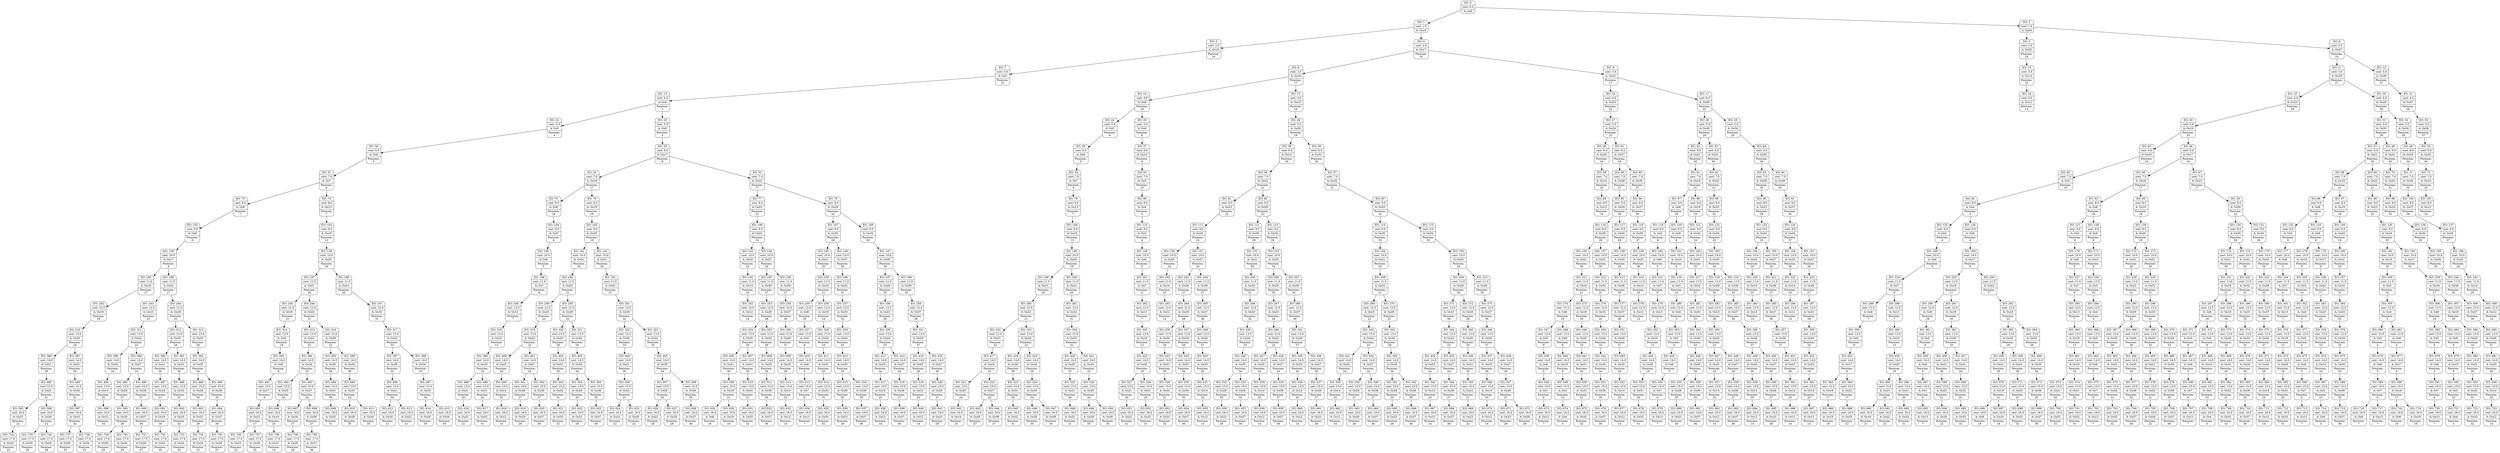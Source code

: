 digraph g {
node [shape = Mrecord];
nodo0[label="{EO: 0|cost: 0.0|A: null}"]
nodo1[label="{EO: 1|cost: 1.0|A: Go16}"]
nodo3[label="{EO: 3|cost: 2.0|A: Go10|Posicion:\n16}"]
nodo7[label="{EO: 7|cost: 3.0|A: Go3|Posicion:\n10}"]
nodo13[label="{EO: 13|cost: 4.0|A: Go4|Posicion:\n3}"]
nodo22[label="{EO: 22|cost: 5.0|A: Go5|Posicion:\n4}"]
nodo34[label="{EO: 34|cost: 6.0|A: Go6|Posicion:\n5}"]
nodo51[label="{EO: 51|cost: 7.0|A: Go7|Posicion:\n6}"]
nodo73[label="{EO: 73|cost: 8.0|A: Go8|Posicion:\n7}"]
nodo102[label="{EO: 102|cost: 9.0|A: Go9|Posicion:\n8}"]
nodo138[label="{EO: 138|cost: 10.0|A: Go17|Posicion:\n9}"]
nodo185[label="{EO: 185|cost: 11.0|A: Go18|Posicion:\n17}"]
nodo242[label="{EO: 242|cost: 12.0|A: Go19|Posicion:\n18}"]
nodo310[label="{EO: 310|cost: 13.0|A: Go20|Posicion:\n19}"]
nodo386[label="{EO: 386|cost: 14.0|A: Go21|Posicion:\n20}"]
nodo482[label="{EO: 482|cost: 15.0|A: Go22|Posicion:\n21}"]
nodo595[label="{EO: 595|cost: 16.0|A: Go23|Posicion:\n22}"]
nodo724[label="{EO: 724|cost: 17.0|A: Go24|Posicion:\n23}"]

nodo595 -> nodo724;

nodo482 -> nodo595;
nodo596[label="{EO: 596|cost: 16.0|A: Go29|Posicion:\n22}"]
nodo725[label="{EO: 725|cost: 17.0|A: Go30|Posicion:\n29}"]

nodo596 -> nodo725;
nodo726[label="{EO: 726|cost: 17.0|A: Go34|Posicion:\n29}"]

nodo596 -> nodo726;

nodo482 -> nodo596;

nodo386 -> nodo482;

nodo310 -> nodo386;
nodo387[label="{EO: 387|cost: 14.0|A: Go31|Posicion:\n20}"]
nodo483[label="{EO: 483|cost: 15.0|A: Go32|Posicion:\n31}"]
nodo597[label="{EO: 597|cost: 16.0|A: Go33|Posicion:\n32}"]
nodo727[label="{EO: 727|cost: 17.0|A: Go30|Posicion:\n33}"]

nodo597 -> nodo727;
nodo728[label="{EO: 728|cost: 17.0|A: Go34|Posicion:\n33}"]

nodo597 -> nodo728;

nodo483 -> nodo597;

nodo387 -> nodo483;

nodo310 -> nodo387;

nodo242 -> nodo310;

nodo185 -> nodo242;

nodo138 -> nodo185;
nodo186[label="{EO: 186|cost: 11.0|A: Go22|Posicion:\n17}"]
nodo243[label="{EO: 243|cost: 12.0|A: Go23|Posicion:\n22}"]
nodo311[label="{EO: 311|cost: 13.0|A: Go24|Posicion:\n23}"]
nodo388[label="{EO: 388|cost: 14.0|A: Go25|Posicion:\n24}"]
nodo484[label="{EO: 484|cost: 15.0|A: Go14|Posicion:\n25}"]
nodo598[label="{EO: 598|cost: 16.0|A: Go12|Posicion:\n14}"]

nodo484 -> nodo598;

nodo388 -> nodo484;

nodo311 -> nodo388;
nodo389[label="{EO: 389|cost: 14.0|A: Go27|Posicion:\n24}"]
nodo485[label="{EO: 485|cost: 15.0|A: Go28|Posicion:\n27}"]
nodo599[label="{EO: 599|cost: 16.0|A: Go29|Posicion:\n28}"]
nodo729[label="{EO: 729|cost: 17.0|A: Go30|Posicion:\n29}"]

nodo599 -> nodo729;
nodo730[label="{EO: 730|cost: 17.0|A: Go34|Posicion:\n29}"]

nodo599 -> nodo730;

nodo485 -> nodo599;

nodo389 -> nodo485;
nodo486[label="{EO: 486|cost: 15.0|A: Go36|Posicion:\n27}"]
nodo600[label="{EO: 600|cost: 16.0|A: Go37|Posicion:\n36}"]
nodo731[label="{EO: 731|cost: 17.0|A: Go26|Posicion:\n37}"]

nodo600 -> nodo731;

nodo486 -> nodo600;

nodo389 -> nodo486;

nodo311 -> nodo389;

nodo243 -> nodo311;

nodo186 -> nodo243;
nodo244[label="{EO: 244|cost: 12.0|A: Go29|Posicion:\n22}"]
nodo312[label="{EO: 312|cost: 13.0|A: Go30|Posicion:\n29}"]
nodo390[label="{EO: 390|cost: 14.0|A: Go21|Posicion:\n30}"]
nodo487[label="{EO: 487|cost: 15.0|A: Go18|Posicion:\n21}"]
nodo601[label="{EO: 601|cost: 16.0|A: Go19|Posicion:\n18}"]
nodo732[label="{EO: 732|cost: 17.0|A: Go20|Posicion:\n19}"]

nodo601 -> nodo732;

nodo487 -> nodo601;

nodo390 -> nodo487;

nodo312 -> nodo390;
nodo391[label="{EO: 391|cost: 14.0|A: Go31|Posicion:\n30}"]
nodo488[label="{EO: 488|cost: 15.0|A: Go32|Posicion:\n31}"]
nodo602[label="{EO: 602|cost: 16.0|A: Go33|Posicion:\n32}"]
nodo733[label="{EO: 733|cost: 17.0|A: Go34|Posicion:\n33}"]

nodo602 -> nodo733;

nodo488 -> nodo602;

nodo391 -> nodo488;

nodo312 -> nodo391;

nodo244 -> nodo312;
nodo313[label="{EO: 313|cost: 13.0|A: Go34|Posicion:\n29}"]
nodo392[label="{EO: 392|cost: 14.0|A: Go35|Posicion:\n34}"]
nodo489[label="{EO: 489|cost: 15.0|A: Go28|Posicion:\n35}"]
nodo603[label="{EO: 603|cost: 16.0|A: Go23|Posicion:\n28}"]
nodo734[label="{EO: 734|cost: 17.0|A: Go24|Posicion:\n23}"]

nodo603 -> nodo734;

nodo489 -> nodo603;

nodo392 -> nodo489;
nodo490[label="{EO: 490|cost: 15.0|A: Go36|Posicion:\n35}"]
nodo604[label="{EO: 604|cost: 16.0|A: Go37|Posicion:\n36}"]
nodo735[label="{EO: 735|cost: 17.0|A: Go26|Posicion:\n37}"]

nodo604 -> nodo735;

nodo490 -> nodo604;

nodo392 -> nodo490;

nodo313 -> nodo392;

nodo244 -> nodo313;

nodo186 -> nodo244;

nodo138 -> nodo186;

nodo102 -> nodo138;

nodo73 -> nodo102;

nodo51 -> nodo73;
nodo74[label="{EO: 74|cost: 8.0|A: Go13|Posicion:\n7}"]
nodo103[label="{EO: 103|cost: 9.0|A: Go19|Posicion:\n13}"]
nodo139[label="{EO: 139|cost: 10.0|A: Go20|Posicion:\n19}"]
nodo187[label="{EO: 187|cost: 11.0|A: Go21|Posicion:\n20}"]
nodo245[label="{EO: 245|cost: 12.0|A: Go18|Posicion:\n21}"]
nodo314[label="{EO: 314|cost: 13.0|A: Go8|Posicion:\n18}"]
nodo393[label="{EO: 393|cost: 14.0|A: Go9|Posicion:\n8}"]
nodo491[label="{EO: 491|cost: 15.0|A: Go17|Posicion:\n9}"]
nodo605[label="{EO: 605|cost: 16.0|A: Go22|Posicion:\n17}"]
nodo736[label="{EO: 736|cost: 17.0|A: Go23|Posicion:\n22}"]

nodo605 -> nodo736;
nodo737[label="{EO: 737|cost: 17.0|A: Go29|Posicion:\n22}"]

nodo605 -> nodo737;

nodo491 -> nodo605;

nodo393 -> nodo491;

nodo314 -> nodo393;

nodo245 -> nodo314;

nodo187 -> nodo245;
nodo246[label="{EO: 246|cost: 12.0|A: Go22|Posicion:\n21}"]
nodo315[label="{EO: 315|cost: 13.0|A: Go23|Posicion:\n22}"]
nodo394[label="{EO: 394|cost: 14.0|A: Go24|Posicion:\n23}"]
nodo492[label="{EO: 492|cost: 15.0|A: Go25|Posicion:\n24}"]
nodo606[label="{EO: 606|cost: 16.0|A: Go14|Posicion:\n25}"]
nodo738[label="{EO: 738|cost: 17.0|A: Go12|Posicion:\n14}"]

nodo606 -> nodo738;

nodo492 -> nodo606;

nodo394 -> nodo492;
nodo493[label="{EO: 493|cost: 15.0|A: Go27|Posicion:\n24}"]
nodo607[label="{EO: 607|cost: 16.0|A: Go28|Posicion:\n27}"]
nodo739[label="{EO: 739|cost: 17.0|A: Go29|Posicion:\n28}"]

nodo607 -> nodo739;

nodo493 -> nodo607;
nodo608[label="{EO: 608|cost: 16.0|A: Go36|Posicion:\n27}"]
nodo740[label="{EO: 740|cost: 17.0|A: Go37|Posicion:\n36}"]

nodo608 -> nodo740;

nodo493 -> nodo608;

nodo394 -> nodo493;

nodo315 -> nodo394;

nodo246 -> nodo315;
nodo316[label="{EO: 316|cost: 13.0|A: Go29|Posicion:\n22}"]
nodo395[label="{EO: 395|cost: 14.0|A: Go30|Posicion:\n29}"]
nodo494[label="{EO: 494|cost: 15.0|A: Go31|Posicion:\n30}"]
nodo609[label="{EO: 609|cost: 16.0|A: Go32|Posicion:\n31}"]

nodo494 -> nodo609;

nodo395 -> nodo494;

nodo316 -> nodo395;
nodo396[label="{EO: 396|cost: 14.0|A: Go34|Posicion:\n29}"]
nodo495[label="{EO: 495|cost: 15.0|A: Go35|Posicion:\n34}"]
nodo610[label="{EO: 610|cost: 16.0|A: Go28|Posicion:\n35}"]

nodo495 -> nodo610;
nodo611[label="{EO: 611|cost: 16.0|A: Go36|Posicion:\n35}"]

nodo495 -> nodo611;

nodo396 -> nodo495;

nodo316 -> nodo396;

nodo246 -> nodo316;

nodo187 -> nodo246;

nodo139 -> nodo187;
nodo188[label="{EO: 188|cost: 11.0|A: Go31|Posicion:\n20}"]
nodo247[label="{EO: 247|cost: 12.0|A: Go32|Posicion:\n31}"]
nodo317[label="{EO: 317|cost: 13.0|A: Go33|Posicion:\n32}"]
nodo397[label="{EO: 397|cost: 14.0|A: Go30|Posicion:\n33}"]
nodo496[label="{EO: 496|cost: 15.0|A: Go21|Posicion:\n30}"]
nodo612[label="{EO: 612|cost: 16.0|A: Go18|Posicion:\n21}"]

nodo496 -> nodo612;
nodo613[label="{EO: 613|cost: 16.0|A: Go22|Posicion:\n21}"]

nodo496 -> nodo613;

nodo397 -> nodo496;

nodo317 -> nodo397;
nodo398[label="{EO: 398|cost: 14.0|A: Go34|Posicion:\n33}"]
nodo497[label="{EO: 497|cost: 15.0|A: Go35|Posicion:\n34}"]
nodo614[label="{EO: 614|cost: 16.0|A: Go28|Posicion:\n35}"]

nodo497 -> nodo614;
nodo615[label="{EO: 615|cost: 16.0|A: Go36|Posicion:\n35}"]

nodo497 -> nodo615;

nodo398 -> nodo497;

nodo317 -> nodo398;

nodo247 -> nodo317;

nodo188 -> nodo247;

nodo139 -> nodo188;

nodo103 -> nodo139;

nodo74 -> nodo103;

nodo51 -> nodo74;

nodo34 -> nodo51;

nodo22 -> nodo34;

nodo13 -> nodo22;
nodo23[label="{EO: 23|cost: 5.0|A: Go9|Posicion:\n4}"]
nodo35[label="{EO: 35|cost: 6.0|A: Go17|Posicion:\n9}"]
nodo52[label="{EO: 52|cost: 7.0|A: Go18|Posicion:\n17}"]
nodo75[label="{EO: 75|cost: 8.0|A: Go8|Posicion:\n18}"]
nodo104[label="{EO: 104|cost: 9.0|A: Go5|Posicion:\n8}"]
nodo140[label="{EO: 140|cost: 10.0|A: Go6|Posicion:\n5}"]
nodo189[label="{EO: 189|cost: 11.0|A: Go7|Posicion:\n6}"]
nodo248[label="{EO: 248|cost: 12.0|A: Go13|Posicion:\n7}"]
nodo318[label="{EO: 318|cost: 13.0|A: Go19|Posicion:\n13}"]
nodo399[label="{EO: 399|cost: 14.0|A: Go20|Posicion:\n19}"]
nodo498[label="{EO: 498|cost: 15.0|A: Go21|Posicion:\n20}"]
nodo616[label="{EO: 616|cost: 16.0|A: Go22|Posicion:\n21}"]

nodo498 -> nodo616;

nodo399 -> nodo498;
nodo499[label="{EO: 499|cost: 15.0|A: Go31|Posicion:\n20}"]
nodo617[label="{EO: 617|cost: 16.0|A: Go32|Posicion:\n31}"]

nodo499 -> nodo617;

nodo399 -> nodo499;

nodo318 -> nodo399;

nodo248 -> nodo318;

nodo189 -> nodo248;

nodo140 -> nodo189;

nodo104 -> nodo140;

nodo75 -> nodo104;

nodo52 -> nodo75;
nodo76[label="{EO: 76|cost: 8.0|A: Go19|Posicion:\n18}"]
nodo105[label="{EO: 105|cost: 9.0|A: Go20|Posicion:\n19}"]
nodo141[label="{EO: 141|cost: 10.0|A: Go21|Posicion:\n20}"]
nodo190[label="{EO: 190|cost: 11.0|A: Go22|Posicion:\n21}"]
nodo249[label="{EO: 249|cost: 12.0|A: Go23|Posicion:\n22}"]
nodo319[label="{EO: 319|cost: 13.0|A: Go24|Posicion:\n23}"]
nodo400[label="{EO: 400|cost: 14.0|A: Go25|Posicion:\n24}"]
nodo500[label="{EO: 500|cost: 15.0|A: Go14|Posicion:\n25}"]
nodo618[label="{EO: 618|cost: 16.0|A: Go12|Posicion:\n14}"]

nodo500 -> nodo618;

nodo400 -> nodo500;

nodo319 -> nodo400;
nodo401[label="{EO: 401|cost: 14.0|A: Go27|Posicion:\n24}"]
nodo501[label="{EO: 501|cost: 15.0|A: Go28|Posicion:\n27}"]
nodo619[label="{EO: 619|cost: 16.0|A: Go29|Posicion:\n28}"]

nodo501 -> nodo619;

nodo401 -> nodo501;
nodo502[label="{EO: 502|cost: 15.0|A: Go36|Posicion:\n27}"]
nodo620[label="{EO: 620|cost: 16.0|A: Go37|Posicion:\n36}"]

nodo502 -> nodo620;

nodo401 -> nodo502;

nodo319 -> nodo401;

nodo249 -> nodo319;

nodo190 -> nodo249;
nodo250[label="{EO: 250|cost: 12.0|A: Go29|Posicion:\n22}"]
nodo320[label="{EO: 320|cost: 13.0|A: Go30|Posicion:\n29}"]
nodo402[label="{EO: 402|cost: 14.0|A: Go31|Posicion:\n30}"]
nodo503[label="{EO: 503|cost: 15.0|A: Go32|Posicion:\n31}"]
nodo621[label="{EO: 621|cost: 16.0|A: Go33|Posicion:\n32}"]

nodo503 -> nodo621;

nodo402 -> nodo503;

nodo320 -> nodo402;

nodo250 -> nodo320;
nodo321[label="{EO: 321|cost: 13.0|A: Go34|Posicion:\n29}"]
nodo403[label="{EO: 403|cost: 14.0|A: Go35|Posicion:\n34}"]
nodo504[label="{EO: 504|cost: 15.0|A: Go28|Posicion:\n35}"]
nodo622[label="{EO: 622|cost: 16.0|A: Go23|Posicion:\n28}"]

nodo504 -> nodo622;

nodo403 -> nodo504;
nodo505[label="{EO: 505|cost: 15.0|A: Go36|Posicion:\n35}"]
nodo623[label="{EO: 623|cost: 16.0|A: Go37|Posicion:\n36}"]

nodo505 -> nodo623;

nodo403 -> nodo505;

nodo321 -> nodo403;

nodo250 -> nodo321;

nodo190 -> nodo250;

nodo141 -> nodo190;

nodo105 -> nodo141;
nodo142[label="{EO: 142|cost: 10.0|A: Go31|Posicion:\n20}"]
nodo191[label="{EO: 191|cost: 11.0|A: Go32|Posicion:\n31}"]
nodo251[label="{EO: 251|cost: 12.0|A: Go33|Posicion:\n32}"]
nodo322[label="{EO: 322|cost: 13.0|A: Go30|Posicion:\n33}"]
nodo404[label="{EO: 404|cost: 14.0|A: Go21|Posicion:\n30}"]
nodo506[label="{EO: 506|cost: 15.0|A: Go22|Posicion:\n21}"]
nodo624[label="{EO: 624|cost: 16.0|A: Go23|Posicion:\n22}"]

nodo506 -> nodo624;
nodo625[label="{EO: 625|cost: 16.0|A: Go29|Posicion:\n22}"]

nodo506 -> nodo625;

nodo404 -> nodo506;

nodo322 -> nodo404;

nodo251 -> nodo322;
nodo323[label="{EO: 323|cost: 13.0|A: Go34|Posicion:\n33}"]
nodo405[label="{EO: 405|cost: 14.0|A: Go35|Posicion:\n34}"]
nodo507[label="{EO: 507|cost: 15.0|A: Go28|Posicion:\n35}"]
nodo626[label="{EO: 626|cost: 16.0|A: Go23|Posicion:\n28}"]

nodo507 -> nodo626;
nodo627[label="{EO: 627|cost: 16.0|A: Go29|Posicion:\n28}"]

nodo507 -> nodo627;

nodo405 -> nodo507;
nodo508[label="{EO: 508|cost: 15.0|A: Go36|Posicion:\n35}"]
nodo628[label="{EO: 628|cost: 16.0|A: Go37|Posicion:\n36}"]

nodo508 -> nodo628;

nodo405 -> nodo508;

nodo323 -> nodo405;

nodo251 -> nodo323;

nodo191 -> nodo251;

nodo142 -> nodo191;

nodo105 -> nodo142;

nodo76 -> nodo105;

nodo52 -> nodo76;

nodo35 -> nodo52;
nodo53[label="{EO: 53|cost: 7.0|A: Go22|Posicion:\n17}"]
nodo77[label="{EO: 77|cost: 8.0|A: Go23|Posicion:\n22}"]
nodo106[label="{EO: 106|cost: 9.0|A: Go24|Posicion:\n23}"]
nodo143[label="{EO: 143|cost: 10.0|A: Go25|Posicion:\n24}"]
nodo192[label="{EO: 192|cost: 11.0|A: Go14|Posicion:\n25}"]
nodo252[label="{EO: 252|cost: 12.0|A: Go12|Posicion:\n14}"]

nodo192 -> nodo252;

nodo143 -> nodo192;

nodo106 -> nodo143;
nodo144[label="{EO: 144|cost: 10.0|A: Go27|Posicion:\n24}"]
nodo193[label="{EO: 193|cost: 11.0|A: Go28|Posicion:\n27}"]
nodo253[label="{EO: 253|cost: 12.0|A: Go29|Posicion:\n28}"]
nodo324[label="{EO: 324|cost: 13.0|A: Go30|Posicion:\n29}"]
nodo406[label="{EO: 406|cost: 14.0|A: Go21|Posicion:\n30}"]
nodo509[label="{EO: 509|cost: 15.0|A: Go18|Posicion:\n21}"]
nodo629[label="{EO: 629|cost: 16.0|A: Go8|Posicion:\n18}"]

nodo509 -> nodo629;
nodo630[label="{EO: 630|cost: 16.0|A: Go19|Posicion:\n18}"]

nodo509 -> nodo630;

nodo406 -> nodo509;

nodo324 -> nodo406;
nodo407[label="{EO: 407|cost: 14.0|A: Go31|Posicion:\n30}"]
nodo510[label="{EO: 510|cost: 15.0|A: Go32|Posicion:\n31}"]
nodo631[label="{EO: 631|cost: 16.0|A: Go33|Posicion:\n32}"]

nodo510 -> nodo631;

nodo407 -> nodo510;

nodo324 -> nodo407;

nodo253 -> nodo324;
nodo325[label="{EO: 325|cost: 13.0|A: Go34|Posicion:\n29}"]
nodo408[label="{EO: 408|cost: 14.0|A: Go35|Posicion:\n34}"]
nodo511[label="{EO: 511|cost: 15.0|A: Go36|Posicion:\n35}"]
nodo632[label="{EO: 632|cost: 16.0|A: Go37|Posicion:\n36}"]

nodo511 -> nodo632;

nodo408 -> nodo511;

nodo325 -> nodo408;

nodo253 -> nodo325;

nodo193 -> nodo253;

nodo144 -> nodo193;
nodo194[label="{EO: 194|cost: 11.0|A: Go36|Posicion:\n27}"]
nodo254[label="{EO: 254|cost: 12.0|A: Go37|Posicion:\n36}"]
nodo326[label="{EO: 326|cost: 13.0|A: Go26|Posicion:\n37}"]
nodo409[label="{EO: 409|cost: 14.0|A: Go25|Posicion:\n26}"]
nodo512[label="{EO: 512|cost: 15.0|A: Go14|Posicion:\n25}"]
nodo633[label="{EO: 633|cost: 16.0|A: Go12|Posicion:\n14}"]

nodo512 -> nodo633;

nodo409 -> nodo512;

nodo326 -> nodo409;

nodo254 -> nodo326;

nodo194 -> nodo254;

nodo144 -> nodo194;

nodo106 -> nodo144;

nodo77 -> nodo106;

nodo53 -> nodo77;
nodo78[label="{EO: 78|cost: 8.0|A: Go29|Posicion:\n22}"]
nodo107[label="{EO: 107|cost: 9.0|A: Go30|Posicion:\n29}"]
nodo145[label="{EO: 145|cost: 10.0|A: Go21|Posicion:\n30}"]
nodo195[label="{EO: 195|cost: 11.0|A: Go18|Posicion:\n21}"]
nodo255[label="{EO: 255|cost: 12.0|A: Go8|Posicion:\n18}"]
nodo327[label="{EO: 327|cost: 13.0|A: Go5|Posicion:\n8}"]
nodo410[label="{EO: 410|cost: 14.0|A: Go6|Posicion:\n5}"]
nodo513[label="{EO: 513|cost: 15.0|A: Go7|Posicion:\n6}"]
nodo634[label="{EO: 634|cost: 16.0|A: Go13|Posicion:\n7}"]

nodo513 -> nodo634;

nodo410 -> nodo513;

nodo327 -> nodo410;

nodo255 -> nodo327;

nodo195 -> nodo255;
nodo256[label="{EO: 256|cost: 12.0|A: Go19|Posicion:\n18}"]
nodo328[label="{EO: 328|cost: 13.0|A: Go20|Posicion:\n19}"]
nodo411[label="{EO: 411|cost: 14.0|A: Go31|Posicion:\n20}"]
nodo514[label="{EO: 514|cost: 15.0|A: Go32|Posicion:\n31}"]
nodo635[label="{EO: 635|cost: 16.0|A: Go33|Posicion:\n32}"]

nodo514 -> nodo635;

nodo411 -> nodo514;

nodo328 -> nodo411;

nodo256 -> nodo328;

nodo195 -> nodo256;

nodo145 -> nodo195;

nodo107 -> nodo145;
nodo146[label="{EO: 146|cost: 10.0|A: Go31|Posicion:\n30}"]
nodo196[label="{EO: 196|cost: 11.0|A: Go32|Posicion:\n31}"]
nodo257[label="{EO: 257|cost: 12.0|A: Go33|Posicion:\n32}"]
nodo329[label="{EO: 329|cost: 13.0|A: Go34|Posicion:\n33}"]
nodo412[label="{EO: 412|cost: 14.0|A: Go35|Posicion:\n34}"]
nodo515[label="{EO: 515|cost: 15.0|A: Go28|Posicion:\n35}"]
nodo636[label="{EO: 636|cost: 16.0|A: Go23|Posicion:\n28}"]

nodo515 -> nodo636;

nodo412 -> nodo515;
nodo516[label="{EO: 516|cost: 15.0|A: Go36|Posicion:\n35}"]
nodo637[label="{EO: 637|cost: 16.0|A: Go37|Posicion:\n36}"]

nodo516 -> nodo637;

nodo412 -> nodo516;

nodo329 -> nodo412;

nodo257 -> nodo329;

nodo196 -> nodo257;

nodo146 -> nodo196;

nodo107 -> nodo146;

nodo78 -> nodo107;
nodo108[label="{EO: 108|cost: 9.0|A: Go34|Posicion:\n29}"]
nodo147[label="{EO: 147|cost: 10.0|A: Go35|Posicion:\n34}"]
nodo197[label="{EO: 197|cost: 11.0|A: Go28|Posicion:\n35}"]
nodo258[label="{EO: 258|cost: 12.0|A: Go23|Posicion:\n28}"]
nodo330[label="{EO: 330|cost: 13.0|A: Go24|Posicion:\n23}"]
nodo413[label="{EO: 413|cost: 14.0|A: Go25|Posicion:\n24}"]
nodo517[label="{EO: 517|cost: 15.0|A: Go14|Posicion:\n25}"]
nodo638[label="{EO: 638|cost: 16.0|A: Go12|Posicion:\n14}"]

nodo517 -> nodo638;

nodo413 -> nodo517;

nodo330 -> nodo413;
nodo414[label="{EO: 414|cost: 14.0|A: Go27|Posicion:\n24}"]
nodo518[label="{EO: 518|cost: 15.0|A: Go36|Posicion:\n27}"]
nodo639[label="{EO: 639|cost: 16.0|A: Go37|Posicion:\n36}"]

nodo518 -> nodo639;

nodo414 -> nodo518;

nodo330 -> nodo414;

nodo258 -> nodo330;

nodo197 -> nodo258;

nodo147 -> nodo197;
nodo198[label="{EO: 198|cost: 11.0|A: Go36|Posicion:\n35}"]
nodo259[label="{EO: 259|cost: 12.0|A: Go37|Posicion:\n36}"]
nodo331[label="{EO: 331|cost: 13.0|A: Go26|Posicion:\n37}"]
nodo415[label="{EO: 415|cost: 14.0|A: Go25|Posicion:\n26}"]
nodo519[label="{EO: 519|cost: 15.0|A: Go14|Posicion:\n25}"]
nodo640[label="{EO: 640|cost: 16.0|A: Go12|Posicion:\n14}"]

nodo519 -> nodo640;

nodo415 -> nodo519;

nodo331 -> nodo415;
nodo416[label="{EO: 416|cost: 14.0|A: Go27|Posicion:\n26}"]
nodo520[label="{EO: 520|cost: 15.0|A: Go28|Posicion:\n27}"]
nodo641[label="{EO: 641|cost: 16.0|A: Go23|Posicion:\n28}"]

nodo520 -> nodo641;

nodo416 -> nodo520;

nodo331 -> nodo416;

nodo259 -> nodo331;

nodo198 -> nodo259;

nodo147 -> nodo198;

nodo108 -> nodo147;

nodo78 -> nodo108;

nodo53 -> nodo78;

nodo35 -> nodo53;

nodo23 -> nodo35;

nodo13 -> nodo23;

nodo7 -> nodo13;

nodo3 -> nodo7;

nodo1 -> nodo3;
nodo4[label="{EO: 4|cost: 2.0|A: Go17|Posicion:\n16}"]
nodo8[label="{EO: 8|cost: 3.0|A: Go18|Posicion:\n17}"]
nodo14[label="{EO: 14|cost: 4.0|A: Go8|Posicion:\n18}"]
nodo24[label="{EO: 24|cost: 5.0|A: Go5|Posicion:\n8}"]
nodo36[label="{EO: 36|cost: 6.0|A: Go6|Posicion:\n5}"]
nodo54[label="{EO: 54|cost: 7.0|A: Go7|Posicion:\n6}"]
nodo79[label="{EO: 79|cost: 8.0|A: Go13|Posicion:\n7}"]
nodo109[label="{EO: 109|cost: 9.0|A: Go19|Posicion:\n13}"]
nodo148[label="{EO: 148|cost: 10.0|A: Go20|Posicion:\n19}"]
nodo199[label="{EO: 199|cost: 11.0|A: Go21|Posicion:\n20}"]
nodo260[label="{EO: 260|cost: 12.0|A: Go22|Posicion:\n21}"]
nodo332[label="{EO: 332|cost: 13.0|A: Go23|Posicion:\n22}"]
nodo417[label="{EO: 417|cost: 14.0|A: Go24|Posicion:\n23}"]
nodo521[label="{EO: 521|cost: 15.0|A: Go25|Posicion:\n24}"]
nodo642[label="{EO: 642|cost: 16.0|A: Go14|Posicion:\n25}"]

nodo521 -> nodo642;

nodo417 -> nodo521;
nodo522[label="{EO: 522|cost: 15.0|A: Go27|Posicion:\n24}"]
nodo643[label="{EO: 643|cost: 16.0|A: Go28|Posicion:\n27}"]

nodo522 -> nodo643;
nodo644[label="{EO: 644|cost: 16.0|A: Go36|Posicion:\n27}"]

nodo522 -> nodo644;

nodo417 -> nodo522;

nodo332 -> nodo417;

nodo260 -> nodo332;
nodo333[label="{EO: 333|cost: 13.0|A: Go29|Posicion:\n22}"]
nodo418[label="{EO: 418|cost: 14.0|A: Go30|Posicion:\n29}"]
nodo523[label="{EO: 523|cost: 15.0|A: Go31|Posicion:\n30}"]
nodo645[label="{EO: 645|cost: 16.0|A: Go32|Posicion:\n31}"]

nodo523 -> nodo645;

nodo418 -> nodo523;

nodo333 -> nodo418;
nodo419[label="{EO: 419|cost: 14.0|A: Go34|Posicion:\n29}"]
nodo524[label="{EO: 524|cost: 15.0|A: Go35|Posicion:\n34}"]
nodo646[label="{EO: 646|cost: 16.0|A: Go28|Posicion:\n35}"]

nodo524 -> nodo646;
nodo647[label="{EO: 647|cost: 16.0|A: Go36|Posicion:\n35}"]

nodo524 -> nodo647;

nodo419 -> nodo524;

nodo333 -> nodo419;

nodo260 -> nodo333;

nodo199 -> nodo260;

nodo148 -> nodo199;
nodo200[label="{EO: 200|cost: 11.0|A: Go31|Posicion:\n20}"]
nodo261[label="{EO: 261|cost: 12.0|A: Go32|Posicion:\n31}"]
nodo334[label="{EO: 334|cost: 13.0|A: Go33|Posicion:\n32}"]
nodo420[label="{EO: 420|cost: 14.0|A: Go30|Posicion:\n33}"]
nodo525[label="{EO: 525|cost: 15.0|A: Go21|Posicion:\n30}"]
nodo648[label="{EO: 648|cost: 16.0|A: Go22|Posicion:\n21}"]

nodo525 -> nodo648;

nodo420 -> nodo525;

nodo334 -> nodo420;
nodo421[label="{EO: 421|cost: 14.0|A: Go34|Posicion:\n33}"]
nodo526[label="{EO: 526|cost: 15.0|A: Go35|Posicion:\n34}"]
nodo649[label="{EO: 649|cost: 16.0|A: Go28|Posicion:\n35}"]

nodo526 -> nodo649;
nodo650[label="{EO: 650|cost: 16.0|A: Go36|Posicion:\n35}"]

nodo526 -> nodo650;

nodo421 -> nodo526;

nodo334 -> nodo421;

nodo261 -> nodo334;

nodo200 -> nodo261;

nodo148 -> nodo200;

nodo109 -> nodo148;

nodo79 -> nodo109;

nodo54 -> nodo79;

nodo36 -> nodo54;

nodo24 -> nodo36;

nodo14 -> nodo24;
nodo25[label="{EO: 25|cost: 5.0|A: Go9|Posicion:\n8}"]
nodo37[label="{EO: 37|cost: 6.0|A: Go10|Posicion:\n9}"]
nodo55[label="{EO: 55|cost: 7.0|A: Go3|Posicion:\n10}"]
nodo80[label="{EO: 80|cost: 8.0|A: Go4|Posicion:\n3}"]
nodo110[label="{EO: 110|cost: 9.0|A: Go5|Posicion:\n4}"]
nodo149[label="{EO: 149|cost: 10.0|A: Go6|Posicion:\n5}"]
nodo201[label="{EO: 201|cost: 11.0|A: Go7|Posicion:\n6}"]
nodo262[label="{EO: 262|cost: 12.0|A: Go13|Posicion:\n7}"]
nodo335[label="{EO: 335|cost: 13.0|A: Go19|Posicion:\n13}"]
nodo422[label="{EO: 422|cost: 14.0|A: Go20|Posicion:\n19}"]
nodo527[label="{EO: 527|cost: 15.0|A: Go21|Posicion:\n20}"]
nodo651[label="{EO: 651|cost: 16.0|A: Go22|Posicion:\n21}"]

nodo527 -> nodo651;

nodo422 -> nodo527;
nodo528[label="{EO: 528|cost: 15.0|A: Go31|Posicion:\n20}"]
nodo652[label="{EO: 652|cost: 16.0|A: Go32|Posicion:\n31}"]

nodo528 -> nodo652;

nodo422 -> nodo528;

nodo335 -> nodo422;

nodo262 -> nodo335;

nodo201 -> nodo262;

nodo149 -> nodo201;

nodo110 -> nodo149;

nodo80 -> nodo110;

nodo55 -> nodo80;

nodo37 -> nodo55;

nodo25 -> nodo37;

nodo14 -> nodo25;

nodo8 -> nodo14;
nodo15[label="{EO: 15|cost: 4.0|A: Go19|Posicion:\n18}"]
nodo26[label="{EO: 26|cost: 5.0|A: Go20|Posicion:\n19}"]
nodo38[label="{EO: 38|cost: 6.0|A: Go21|Posicion:\n20}"]
nodo56[label="{EO: 56|cost: 7.0|A: Go22|Posicion:\n21}"]
nodo81[label="{EO: 81|cost: 8.0|A: Go23|Posicion:\n22}"]
nodo111[label="{EO: 111|cost: 9.0|A: Go24|Posicion:\n23}"]
nodo150[label="{EO: 150|cost: 10.0|A: Go25|Posicion:\n24}"]
nodo202[label="{EO: 202|cost: 11.0|A: Go14|Posicion:\n25}"]
nodo263[label="{EO: 263|cost: 12.0|A: Go12|Posicion:\n14}"]

nodo202 -> nodo263;

nodo150 -> nodo202;

nodo111 -> nodo150;
nodo151[label="{EO: 151|cost: 10.0|A: Go27|Posicion:\n24}"]
nodo203[label="{EO: 203|cost: 11.0|A: Go28|Posicion:\n27}"]
nodo264[label="{EO: 264|cost: 12.0|A: Go29|Posicion:\n28}"]
nodo336[label="{EO: 336|cost: 13.0|A: Go30|Posicion:\n29}"]
nodo423[label="{EO: 423|cost: 14.0|A: Go31|Posicion:\n30}"]
nodo529[label="{EO: 529|cost: 15.0|A: Go32|Posicion:\n31}"]
nodo653[label="{EO: 653|cost: 16.0|A: Go33|Posicion:\n32}"]

nodo529 -> nodo653;

nodo423 -> nodo529;

nodo336 -> nodo423;

nodo264 -> nodo336;
nodo337[label="{EO: 337|cost: 13.0|A: Go34|Posicion:\n29}"]
nodo424[label="{EO: 424|cost: 14.0|A: Go35|Posicion:\n34}"]
nodo530[label="{EO: 530|cost: 15.0|A: Go36|Posicion:\n35}"]
nodo654[label="{EO: 654|cost: 16.0|A: Go37|Posicion:\n36}"]

nodo530 -> nodo654;

nodo424 -> nodo530;

nodo337 -> nodo424;

nodo264 -> nodo337;

nodo203 -> nodo264;

nodo151 -> nodo203;
nodo204[label="{EO: 204|cost: 11.0|A: Go36|Posicion:\n27}"]
nodo265[label="{EO: 265|cost: 12.0|A: Go37|Posicion:\n36}"]
nodo338[label="{EO: 338|cost: 13.0|A: Go26|Posicion:\n37}"]
nodo425[label="{EO: 425|cost: 14.0|A: Go25|Posicion:\n26}"]
nodo531[label="{EO: 531|cost: 15.0|A: Go14|Posicion:\n25}"]
nodo655[label="{EO: 655|cost: 16.0|A: Go12|Posicion:\n14}"]

nodo531 -> nodo655;

nodo425 -> nodo531;

nodo338 -> nodo425;

nodo265 -> nodo338;

nodo204 -> nodo265;

nodo151 -> nodo204;

nodo111 -> nodo151;

nodo81 -> nodo111;

nodo56 -> nodo81;
nodo82[label="{EO: 82|cost: 8.0|A: Go29|Posicion:\n22}"]
nodo112[label="{EO: 112|cost: 9.0|A: Go30|Posicion:\n29}"]
nodo152[label="{EO: 152|cost: 10.0|A: Go31|Posicion:\n30}"]
nodo205[label="{EO: 205|cost: 11.0|A: Go32|Posicion:\n31}"]
nodo266[label="{EO: 266|cost: 12.0|A: Go33|Posicion:\n32}"]
nodo339[label="{EO: 339|cost: 13.0|A: Go34|Posicion:\n33}"]
nodo426[label="{EO: 426|cost: 14.0|A: Go35|Posicion:\n34}"]
nodo532[label="{EO: 532|cost: 15.0|A: Go28|Posicion:\n35}"]
nodo656[label="{EO: 656|cost: 16.0|A: Go23|Posicion:\n28}"]

nodo532 -> nodo656;

nodo426 -> nodo532;
nodo533[label="{EO: 533|cost: 15.0|A: Go36|Posicion:\n35}"]
nodo657[label="{EO: 657|cost: 16.0|A: Go37|Posicion:\n36}"]

nodo533 -> nodo657;

nodo426 -> nodo533;

nodo339 -> nodo426;

nodo266 -> nodo339;

nodo205 -> nodo266;

nodo152 -> nodo205;

nodo112 -> nodo152;

nodo82 -> nodo112;
nodo113[label="{EO: 113|cost: 9.0|A: Go34|Posicion:\n29}"]
nodo153[label="{EO: 153|cost: 10.0|A: Go35|Posicion:\n34}"]
nodo206[label="{EO: 206|cost: 11.0|A: Go28|Posicion:\n35}"]
nodo267[label="{EO: 267|cost: 12.0|A: Go23|Posicion:\n28}"]
nodo340[label="{EO: 340|cost: 13.0|A: Go24|Posicion:\n23}"]
nodo427[label="{EO: 427|cost: 14.0|A: Go25|Posicion:\n24}"]
nodo534[label="{EO: 534|cost: 15.0|A: Go14|Posicion:\n25}"]
nodo658[label="{EO: 658|cost: 16.0|A: Go12|Posicion:\n14}"]

nodo534 -> nodo658;

nodo427 -> nodo534;

nodo340 -> nodo427;
nodo428[label="{EO: 428|cost: 14.0|A: Go27|Posicion:\n24}"]
nodo535[label="{EO: 535|cost: 15.0|A: Go36|Posicion:\n27}"]
nodo659[label="{EO: 659|cost: 16.0|A: Go37|Posicion:\n36}"]

nodo535 -> nodo659;

nodo428 -> nodo535;

nodo340 -> nodo428;

nodo267 -> nodo340;

nodo206 -> nodo267;

nodo153 -> nodo206;
nodo207[label="{EO: 207|cost: 11.0|A: Go36|Posicion:\n35}"]
nodo268[label="{EO: 268|cost: 12.0|A: Go37|Posicion:\n36}"]
nodo341[label="{EO: 341|cost: 13.0|A: Go26|Posicion:\n37}"]
nodo429[label="{EO: 429|cost: 14.0|A: Go25|Posicion:\n26}"]
nodo536[label="{EO: 536|cost: 15.0|A: Go14|Posicion:\n25}"]
nodo660[label="{EO: 660|cost: 16.0|A: Go12|Posicion:\n14}"]

nodo536 -> nodo660;

nodo429 -> nodo536;

nodo341 -> nodo429;
nodo430[label="{EO: 430|cost: 14.0|A: Go27|Posicion:\n26}"]
nodo537[label="{EO: 537|cost: 15.0|A: Go28|Posicion:\n27}"]
nodo661[label="{EO: 661|cost: 16.0|A: Go23|Posicion:\n28}"]

nodo537 -> nodo661;

nodo430 -> nodo537;

nodo341 -> nodo430;

nodo268 -> nodo341;

nodo207 -> nodo268;

nodo153 -> nodo207;

nodo113 -> nodo153;

nodo82 -> nodo113;

nodo56 -> nodo82;

nodo38 -> nodo56;

nodo26 -> nodo38;
nodo39[label="{EO: 39|cost: 6.0|A: Go31|Posicion:\n20}"]
nodo57[label="{EO: 57|cost: 7.0|A: Go32|Posicion:\n31}"]
nodo83[label="{EO: 83|cost: 8.0|A: Go33|Posicion:\n32}"]
nodo114[label="{EO: 114|cost: 9.0|A: Go30|Posicion:\n33}"]
nodo154[label="{EO: 154|cost: 10.0|A: Go21|Posicion:\n30}"]
nodo208[label="{EO: 208|cost: 11.0|A: Go22|Posicion:\n21}"]
nodo269[label="{EO: 269|cost: 12.0|A: Go23|Posicion:\n22}"]
nodo342[label="{EO: 342|cost: 13.0|A: Go24|Posicion:\n23}"]
nodo431[label="{EO: 431|cost: 14.0|A: Go25|Posicion:\n24}"]
nodo538[label="{EO: 538|cost: 15.0|A: Go14|Posicion:\n25}"]
nodo662[label="{EO: 662|cost: 16.0|A: Go12|Posicion:\n14}"]

nodo538 -> nodo662;

nodo431 -> nodo538;

nodo342 -> nodo431;
nodo432[label="{EO: 432|cost: 14.0|A: Go27|Posicion:\n24}"]
nodo539[label="{EO: 539|cost: 15.0|A: Go28|Posicion:\n27}"]
nodo663[label="{EO: 663|cost: 16.0|A: Go29|Posicion:\n28}"]

nodo539 -> nodo663;

nodo432 -> nodo539;
nodo540[label="{EO: 540|cost: 15.0|A: Go36|Posicion:\n27}"]
nodo664[label="{EO: 664|cost: 16.0|A: Go37|Posicion:\n36}"]

nodo540 -> nodo664;

nodo432 -> nodo540;

nodo342 -> nodo432;

nodo269 -> nodo342;

nodo208 -> nodo269;
nodo270[label="{EO: 270|cost: 12.0|A: Go29|Posicion:\n22}"]
nodo343[label="{EO: 343|cost: 13.0|A: Go34|Posicion:\n29}"]
nodo433[label="{EO: 433|cost: 14.0|A: Go35|Posicion:\n34}"]
nodo541[label="{EO: 541|cost: 15.0|A: Go28|Posicion:\n35}"]
nodo665[label="{EO: 665|cost: 16.0|A: Go23|Posicion:\n28}"]

nodo541 -> nodo665;

nodo433 -> nodo541;
nodo542[label="{EO: 542|cost: 15.0|A: Go36|Posicion:\n35}"]
nodo666[label="{EO: 666|cost: 16.0|A: Go37|Posicion:\n36}"]

nodo542 -> nodo666;

nodo433 -> nodo542;

nodo343 -> nodo433;

nodo270 -> nodo343;

nodo208 -> nodo270;

nodo154 -> nodo208;

nodo114 -> nodo154;

nodo83 -> nodo114;
nodo115[label="{EO: 115|cost: 9.0|A: Go34|Posicion:\n33}"]
nodo155[label="{EO: 155|cost: 10.0|A: Go35|Posicion:\n34}"]
nodo209[label="{EO: 209|cost: 11.0|A: Go28|Posicion:\n35}"]
nodo271[label="{EO: 271|cost: 12.0|A: Go23|Posicion:\n28}"]
nodo344[label="{EO: 344|cost: 13.0|A: Go24|Posicion:\n23}"]
nodo434[label="{EO: 434|cost: 14.0|A: Go25|Posicion:\n24}"]
nodo543[label="{EO: 543|cost: 15.0|A: Go14|Posicion:\n25}"]
nodo667[label="{EO: 667|cost: 16.0|A: Go12|Posicion:\n14}"]

nodo543 -> nodo667;

nodo434 -> nodo543;

nodo344 -> nodo434;
nodo435[label="{EO: 435|cost: 14.0|A: Go27|Posicion:\n24}"]
nodo544[label="{EO: 544|cost: 15.0|A: Go36|Posicion:\n27}"]
nodo668[label="{EO: 668|cost: 16.0|A: Go37|Posicion:\n36}"]

nodo544 -> nodo668;

nodo435 -> nodo544;

nodo344 -> nodo435;

nodo271 -> nodo344;

nodo209 -> nodo271;
nodo272[label="{EO: 272|cost: 12.0|A: Go29|Posicion:\n28}"]
nodo345[label="{EO: 345|cost: 13.0|A: Go30|Posicion:\n29}"]
nodo436[label="{EO: 436|cost: 14.0|A: Go21|Posicion:\n30}"]
nodo545[label="{EO: 545|cost: 15.0|A: Go22|Posicion:\n21}"]
nodo669[label="{EO: 669|cost: 16.0|A: Go23|Posicion:\n22}"]

nodo545 -> nodo669;

nodo436 -> nodo545;

nodo345 -> nodo436;

nodo272 -> nodo345;

nodo209 -> nodo272;

nodo155 -> nodo209;
nodo210[label="{EO: 210|cost: 11.0|A: Go36|Posicion:\n35}"]
nodo273[label="{EO: 273|cost: 12.0|A: Go37|Posicion:\n36}"]
nodo346[label="{EO: 346|cost: 13.0|A: Go26|Posicion:\n37}"]
nodo437[label="{EO: 437|cost: 14.0|A: Go25|Posicion:\n26}"]
nodo546[label="{EO: 546|cost: 15.0|A: Go14|Posicion:\n25}"]
nodo670[label="{EO: 670|cost: 16.0|A: Go12|Posicion:\n14}"]

nodo546 -> nodo670;

nodo437 -> nodo546;

nodo346 -> nodo437;
nodo438[label="{EO: 438|cost: 14.0|A: Go27|Posicion:\n26}"]
nodo547[label="{EO: 547|cost: 15.0|A: Go28|Posicion:\n27}"]
nodo671[label="{EO: 671|cost: 16.0|A: Go23|Posicion:\n28}"]

nodo547 -> nodo671;
nodo672[label="{EO: 672|cost: 16.0|A: Go29|Posicion:\n28}"]

nodo547 -> nodo672;

nodo438 -> nodo547;

nodo346 -> nodo438;

nodo273 -> nodo346;

nodo210 -> nodo273;

nodo155 -> nodo210;

nodo115 -> nodo155;

nodo83 -> nodo115;

nodo57 -> nodo83;

nodo39 -> nodo57;

nodo26 -> nodo39;

nodo15 -> nodo26;

nodo8 -> nodo15;

nodo4 -> nodo8;
nodo9[label="{EO: 9|cost: 3.0|A: Go22|Posicion:\n17}"]
nodo16[label="{EO: 16|cost: 4.0|A: Go23|Posicion:\n22}"]
nodo27[label="{EO: 27|cost: 5.0|A: Go24|Posicion:\n23}"]
nodo40[label="{EO: 40|cost: 6.0|A: Go25|Posicion:\n24}"]
nodo58[label="{EO: 58|cost: 7.0|A: Go14|Posicion:\n25}"]
nodo84[label="{EO: 84|cost: 8.0|A: Go12|Posicion:\n14}"]

nodo58 -> nodo84;

nodo40 -> nodo58;

nodo27 -> nodo40;
nodo41[label="{EO: 41|cost: 6.0|A: Go27|Posicion:\n24}"]
nodo59[label="{EO: 59|cost: 7.0|A: Go28|Posicion:\n27}"]
nodo85[label="{EO: 85|cost: 8.0|A: Go29|Posicion:\n28}"]
nodo116[label="{EO: 116|cost: 9.0|A: Go30|Posicion:\n29}"]
nodo156[label="{EO: 156|cost: 10.0|A: Go21|Posicion:\n30}"]
nodo211[label="{EO: 211|cost: 11.0|A: Go18|Posicion:\n21}"]
nodo274[label="{EO: 274|cost: 12.0|A: Go8|Posicion:\n18}"]
nodo347[label="{EO: 347|cost: 13.0|A: Go5|Posicion:\n8}"]
nodo439[label="{EO: 439|cost: 14.0|A: Go6|Posicion:\n5}"]
nodo548[label="{EO: 548|cost: 15.0|A: Go7|Posicion:\n6}"]
nodo673[label="{EO: 673|cost: 16.0|A: Go13|Posicion:\n7}"]

nodo548 -> nodo673;

nodo439 -> nodo548;

nodo347 -> nodo439;

nodo274 -> nodo347;
nodo348[label="{EO: 348|cost: 13.0|A: Go9|Posicion:\n8}"]
nodo440[label="{EO: 440|cost: 14.0|A: Go10|Posicion:\n9}"]
nodo549[label="{EO: 549|cost: 15.0|A: Go3|Posicion:\n10}"]
nodo674[label="{EO: 674|cost: 16.0|A: Go4|Posicion:\n3}"]

nodo549 -> nodo674;

nodo440 -> nodo549;

nodo348 -> nodo440;

nodo274 -> nodo348;

nodo211 -> nodo274;
nodo275[label="{EO: 275|cost: 12.0|A: Go19|Posicion:\n18}"]
nodo349[label="{EO: 349|cost: 13.0|A: Go20|Posicion:\n19}"]
nodo441[label="{EO: 441|cost: 14.0|A: Go31|Posicion:\n20}"]
nodo550[label="{EO: 550|cost: 15.0|A: Go32|Posicion:\n31}"]
nodo675[label="{EO: 675|cost: 16.0|A: Go33|Posicion:\n32}"]

nodo550 -> nodo675;

nodo441 -> nodo550;

nodo349 -> nodo441;

nodo275 -> nodo349;

nodo211 -> nodo275;

nodo156 -> nodo211;

nodo116 -> nodo156;
nodo157[label="{EO: 157|cost: 10.0|A: Go31|Posicion:\n30}"]
nodo212[label="{EO: 212|cost: 11.0|A: Go32|Posicion:\n31}"]
nodo276[label="{EO: 276|cost: 12.0|A: Go33|Posicion:\n32}"]
nodo350[label="{EO: 350|cost: 13.0|A: Go34|Posicion:\n33}"]
nodo442[label="{EO: 442|cost: 14.0|A: Go35|Posicion:\n34}"]
nodo551[label="{EO: 551|cost: 15.0|A: Go36|Posicion:\n35}"]
nodo676[label="{EO: 676|cost: 16.0|A: Go37|Posicion:\n36}"]

nodo551 -> nodo676;

nodo442 -> nodo551;

nodo350 -> nodo442;

nodo276 -> nodo350;

nodo212 -> nodo276;

nodo157 -> nodo212;

nodo116 -> nodo157;

nodo85 -> nodo116;
nodo117[label="{EO: 117|cost: 9.0|A: Go34|Posicion:\n29}"]
nodo158[label="{EO: 158|cost: 10.0|A: Go35|Posicion:\n34}"]
nodo213[label="{EO: 213|cost: 11.0|A: Go36|Posicion:\n35}"]
nodo277[label="{EO: 277|cost: 12.0|A: Go37|Posicion:\n36}"]
nodo351[label="{EO: 351|cost: 13.0|A: Go26|Posicion:\n37}"]
nodo443[label="{EO: 443|cost: 14.0|A: Go25|Posicion:\n26}"]
nodo552[label="{EO: 552|cost: 15.0|A: Go14|Posicion:\n25}"]
nodo677[label="{EO: 677|cost: 16.0|A: Go12|Posicion:\n14}"]

nodo552 -> nodo677;

nodo443 -> nodo552;

nodo351 -> nodo443;

nodo277 -> nodo351;

nodo213 -> nodo277;

nodo158 -> nodo213;

nodo117 -> nodo158;

nodo85 -> nodo117;

nodo59 -> nodo85;

nodo41 -> nodo59;
nodo60[label="{EO: 60|cost: 7.0|A: Go36|Posicion:\n27}"]
nodo86[label="{EO: 86|cost: 8.0|A: Go37|Posicion:\n36}"]
nodo118[label="{EO: 118|cost: 9.0|A: Go26|Posicion:\n37}"]
nodo159[label="{EO: 159|cost: 10.0|A: Go25|Posicion:\n26}"]
nodo214[label="{EO: 214|cost: 11.0|A: Go14|Posicion:\n25}"]
nodo278[label="{EO: 278|cost: 12.0|A: Go12|Posicion:\n14}"]

nodo214 -> nodo278;

nodo159 -> nodo214;

nodo118 -> nodo159;

nodo86 -> nodo118;

nodo60 -> nodo86;

nodo41 -> nodo60;

nodo27 -> nodo41;

nodo16 -> nodo27;

nodo9 -> nodo16;
nodo17[label="{EO: 17|cost: 4.0|A: Go29|Posicion:\n22}"]
nodo28[label="{EO: 28|cost: 5.0|A: Go30|Posicion:\n29}"]
nodo42[label="{EO: 42|cost: 6.0|A: Go21|Posicion:\n30}"]
nodo61[label="{EO: 61|cost: 7.0|A: Go18|Posicion:\n21}"]
nodo87[label="{EO: 87|cost: 8.0|A: Go8|Posicion:\n18}"]
nodo119[label="{EO: 119|cost: 9.0|A: Go5|Posicion:\n8}"]
nodo160[label="{EO: 160|cost: 10.0|A: Go6|Posicion:\n5}"]
nodo215[label="{EO: 215|cost: 11.0|A: Go7|Posicion:\n6}"]
nodo279[label="{EO: 279|cost: 12.0|A: Go13|Posicion:\n7}"]
nodo352[label="{EO: 352|cost: 13.0|A: Go19|Posicion:\n13}"]
nodo444[label="{EO: 444|cost: 14.0|A: Go20|Posicion:\n19}"]
nodo553[label="{EO: 553|cost: 15.0|A: Go31|Posicion:\n20}"]
nodo678[label="{EO: 678|cost: 16.0|A: Go32|Posicion:\n31}"]

nodo553 -> nodo678;

nodo444 -> nodo553;

nodo352 -> nodo444;

nodo279 -> nodo352;

nodo215 -> nodo279;

nodo160 -> nodo215;

nodo119 -> nodo160;

nodo87 -> nodo119;
nodo120[label="{EO: 120|cost: 9.0|A: Go9|Posicion:\n8}"]
nodo161[label="{EO: 161|cost: 10.0|A: Go10|Posicion:\n9}"]
nodo216[label="{EO: 216|cost: 11.0|A: Go3|Posicion:\n10}"]
nodo280[label="{EO: 280|cost: 12.0|A: Go4|Posicion:\n3}"]
nodo353[label="{EO: 353|cost: 13.0|A: Go5|Posicion:\n4}"]
nodo445[label="{EO: 445|cost: 14.0|A: Go6|Posicion:\n5}"]
nodo554[label="{EO: 554|cost: 15.0|A: Go7|Posicion:\n6}"]
nodo679[label="{EO: 679|cost: 16.0|A: Go13|Posicion:\n7}"]

nodo554 -> nodo679;

nodo445 -> nodo554;

nodo353 -> nodo445;

nodo280 -> nodo353;

nodo216 -> nodo280;

nodo161 -> nodo216;

nodo120 -> nodo161;

nodo87 -> nodo120;

nodo61 -> nodo87;
nodo88[label="{EO: 88|cost: 8.0|A: Go19|Posicion:\n18}"]
nodo121[label="{EO: 121|cost: 9.0|A: Go20|Posicion:\n19}"]
nodo162[label="{EO: 162|cost: 10.0|A: Go31|Posicion:\n20}"]
nodo217[label="{EO: 217|cost: 11.0|A: Go32|Posicion:\n31}"]
nodo281[label="{EO: 281|cost: 12.0|A: Go33|Posicion:\n32}"]
nodo354[label="{EO: 354|cost: 13.0|A: Go34|Posicion:\n33}"]
nodo446[label="{EO: 446|cost: 14.0|A: Go35|Posicion:\n34}"]
nodo555[label="{EO: 555|cost: 15.0|A: Go28|Posicion:\n35}"]
nodo680[label="{EO: 680|cost: 16.0|A: Go23|Posicion:\n28}"]

nodo555 -> nodo680;

nodo446 -> nodo555;
nodo556[label="{EO: 556|cost: 15.0|A: Go36|Posicion:\n35}"]
nodo681[label="{EO: 681|cost: 16.0|A: Go37|Posicion:\n36}"]

nodo556 -> nodo681;

nodo446 -> nodo556;

nodo354 -> nodo446;

nodo281 -> nodo354;

nodo217 -> nodo281;

nodo162 -> nodo217;

nodo121 -> nodo162;

nodo88 -> nodo121;

nodo61 -> nodo88;

nodo42 -> nodo61;

nodo28 -> nodo42;
nodo43[label="{EO: 43|cost: 6.0|A: Go31|Posicion:\n30}"]
nodo62[label="{EO: 62|cost: 7.0|A: Go32|Posicion:\n31}"]
nodo89[label="{EO: 89|cost: 8.0|A: Go33|Posicion:\n32}"]
nodo122[label="{EO: 122|cost: 9.0|A: Go34|Posicion:\n33}"]
nodo163[label="{EO: 163|cost: 10.0|A: Go35|Posicion:\n34}"]
nodo218[label="{EO: 218|cost: 11.0|A: Go28|Posicion:\n35}"]
nodo282[label="{EO: 282|cost: 12.0|A: Go23|Posicion:\n28}"]
nodo355[label="{EO: 355|cost: 13.0|A: Go24|Posicion:\n23}"]
nodo447[label="{EO: 447|cost: 14.0|A: Go25|Posicion:\n24}"]
nodo557[label="{EO: 557|cost: 15.0|A: Go14|Posicion:\n25}"]
nodo682[label="{EO: 682|cost: 16.0|A: Go12|Posicion:\n14}"]

nodo557 -> nodo682;

nodo447 -> nodo557;

nodo355 -> nodo447;
nodo448[label="{EO: 448|cost: 14.0|A: Go27|Posicion:\n24}"]
nodo558[label="{EO: 558|cost: 15.0|A: Go36|Posicion:\n27}"]
nodo683[label="{EO: 683|cost: 16.0|A: Go37|Posicion:\n36}"]

nodo558 -> nodo683;

nodo448 -> nodo558;

nodo355 -> nodo448;

nodo282 -> nodo355;

nodo218 -> nodo282;

nodo163 -> nodo218;
nodo219[label="{EO: 219|cost: 11.0|A: Go36|Posicion:\n35}"]
nodo283[label="{EO: 283|cost: 12.0|A: Go37|Posicion:\n36}"]
nodo356[label="{EO: 356|cost: 13.0|A: Go26|Posicion:\n37}"]
nodo449[label="{EO: 449|cost: 14.0|A: Go25|Posicion:\n26}"]
nodo559[label="{EO: 559|cost: 15.0|A: Go14|Posicion:\n25}"]
nodo684[label="{EO: 684|cost: 16.0|A: Go12|Posicion:\n14}"]

nodo559 -> nodo684;

nodo449 -> nodo559;

nodo356 -> nodo449;
nodo450[label="{EO: 450|cost: 14.0|A: Go27|Posicion:\n26}"]
nodo560[label="{EO: 560|cost: 15.0|A: Go28|Posicion:\n27}"]
nodo685[label="{EO: 685|cost: 16.0|A: Go23|Posicion:\n28}"]

nodo560 -> nodo685;

nodo450 -> nodo560;

nodo356 -> nodo450;

nodo283 -> nodo356;

nodo219 -> nodo283;

nodo163 -> nodo219;

nodo122 -> nodo163;

nodo89 -> nodo122;

nodo62 -> nodo89;

nodo43 -> nodo62;

nodo28 -> nodo43;

nodo17 -> nodo28;
nodo29[label="{EO: 29|cost: 5.0|A: Go34|Posicion:\n29}"]
nodo44[label="{EO: 44|cost: 6.0|A: Go35|Posicion:\n34}"]
nodo63[label="{EO: 63|cost: 7.0|A: Go28|Posicion:\n35}"]
nodo90[label="{EO: 90|cost: 8.0|A: Go23|Posicion:\n28}"]
nodo123[label="{EO: 123|cost: 9.0|A: Go24|Posicion:\n23}"]
nodo164[label="{EO: 164|cost: 10.0|A: Go25|Posicion:\n24}"]
nodo220[label="{EO: 220|cost: 11.0|A: Go14|Posicion:\n25}"]
nodo284[label="{EO: 284|cost: 12.0|A: Go12|Posicion:\n14}"]

nodo220 -> nodo284;

nodo164 -> nodo220;

nodo123 -> nodo164;
nodo165[label="{EO: 165|cost: 10.0|A: Go27|Posicion:\n24}"]
nodo221[label="{EO: 221|cost: 11.0|A: Go36|Posicion:\n27}"]
nodo285[label="{EO: 285|cost: 12.0|A: Go37|Posicion:\n36}"]
nodo357[label="{EO: 357|cost: 13.0|A: Go26|Posicion:\n37}"]
nodo451[label="{EO: 451|cost: 14.0|A: Go25|Posicion:\n26}"]
nodo561[label="{EO: 561|cost: 15.0|A: Go14|Posicion:\n25}"]
nodo686[label="{EO: 686|cost: 16.0|A: Go12|Posicion:\n14}"]

nodo561 -> nodo686;

nodo451 -> nodo561;

nodo357 -> nodo451;

nodo285 -> nodo357;

nodo221 -> nodo285;

nodo165 -> nodo221;

nodo123 -> nodo165;

nodo90 -> nodo123;

nodo63 -> nodo90;

nodo44 -> nodo63;
nodo64[label="{EO: 64|cost: 7.0|A: Go36|Posicion:\n35}"]
nodo91[label="{EO: 91|cost: 8.0|A: Go37|Posicion:\n36}"]
nodo124[label="{EO: 124|cost: 9.0|A: Go26|Posicion:\n37}"]
nodo166[label="{EO: 166|cost: 10.0|A: Go25|Posicion:\n26}"]
nodo222[label="{EO: 222|cost: 11.0|A: Go14|Posicion:\n25}"]
nodo286[label="{EO: 286|cost: 12.0|A: Go12|Posicion:\n14}"]

nodo222 -> nodo286;

nodo166 -> nodo222;

nodo124 -> nodo166;
nodo167[label="{EO: 167|cost: 10.0|A: Go27|Posicion:\n26}"]
nodo223[label="{EO: 223|cost: 11.0|A: Go28|Posicion:\n27}"]
nodo287[label="{EO: 287|cost: 12.0|A: Go23|Posicion:\n28}"]
nodo358[label="{EO: 358|cost: 13.0|A: Go24|Posicion:\n23}"]
nodo452[label="{EO: 452|cost: 14.0|A: Go25|Posicion:\n24}"]
nodo562[label="{EO: 562|cost: 15.0|A: Go14|Posicion:\n25}"]
nodo687[label="{EO: 687|cost: 16.0|A: Go12|Posicion:\n14}"]

nodo562 -> nodo687;

nodo452 -> nodo562;

nodo358 -> nodo452;

nodo287 -> nodo358;

nodo223 -> nodo287;

nodo167 -> nodo223;

nodo124 -> nodo167;

nodo91 -> nodo124;

nodo64 -> nodo91;

nodo44 -> nodo64;

nodo29 -> nodo44;

nodo17 -> nodo29;

nodo9 -> nodo17;

nodo4 -> nodo9;

nodo1 -> nodo4;

nodo0 -> nodo1;
nodo2[label="{EO: 2|cost: 1.0|A: Go24}"]
nodo5[label="{EO: 5|cost: 2.0|A: Go25|Posicion:\n24}"]
nodo10[label="{EO: 10|cost: 3.0|A: Go14|Posicion:\n25}"]
nodo18[label="{EO: 18|cost: 4.0|A: Go12|Posicion:\n14}"]

nodo10 -> nodo18;

nodo5 -> nodo10;

nodo2 -> nodo5;
nodo6[label="{EO: 6|cost: 2.0|A: Go27|Posicion:\n24}"]
nodo11[label="{EO: 11|cost: 3.0|A: Go28|Posicion:\n27}"]
nodo19[label="{EO: 19|cost: 4.0|A: Go23|Posicion:\n28}"]
nodo30[label="{EO: 30|cost: 5.0|A: Go16|Posicion:\n23}"]
nodo45[label="{EO: 45|cost: 6.0|A: Go10|Posicion:\n16}"]
nodo65[label="{EO: 65|cost: 7.0|A: Go3|Posicion:\n10}"]
nodo92[label="{EO: 92|cost: 8.0|A: Go4|Posicion:\n3}"]
nodo125[label="{EO: 125|cost: 9.0|A: Go5|Posicion:\n4}"]
nodo168[label="{EO: 168|cost: 10.0|A: Go6|Posicion:\n5}"]
nodo224[label="{EO: 224|cost: 11.0|A: Go7|Posicion:\n6}"]
nodo288[label="{EO: 288|cost: 12.0|A: Go8|Posicion:\n7}"]
nodo359[label="{EO: 359|cost: 13.0|A: Go9|Posicion:\n8}"]
nodo453[label="{EO: 453|cost: 14.0|A: Go17|Posicion:\n9}"]
nodo563[label="{EO: 563|cost: 15.0|A: Go18|Posicion:\n17}"]
nodo688[label="{EO: 688|cost: 16.0|A: Go19|Posicion:\n18}"]

nodo563 -> nodo688;

nodo453 -> nodo563;
nodo564[label="{EO: 564|cost: 15.0|A: Go22|Posicion:\n17}"]
nodo689[label="{EO: 689|cost: 16.0|A: Go29|Posicion:\n22}"]

nodo564 -> nodo689;

nodo453 -> nodo564;

nodo359 -> nodo453;

nodo288 -> nodo359;

nodo224 -> nodo288;
nodo289[label="{EO: 289|cost: 12.0|A: Go13|Posicion:\n7}"]
nodo360[label="{EO: 360|cost: 13.0|A: Go19|Posicion:\n13}"]
nodo454[label="{EO: 454|cost: 14.0|A: Go20|Posicion:\n19}"]
nodo565[label="{EO: 565|cost: 15.0|A: Go21|Posicion:\n20}"]
nodo690[label="{EO: 690|cost: 16.0|A: Go18|Posicion:\n21}"]

nodo565 -> nodo690;
nodo691[label="{EO: 691|cost: 16.0|A: Go22|Posicion:\n21}"]

nodo565 -> nodo691;

nodo454 -> nodo565;
nodo566[label="{EO: 566|cost: 15.0|A: Go31|Posicion:\n20}"]
nodo692[label="{EO: 692|cost: 16.0|A: Go32|Posicion:\n31}"]

nodo566 -> nodo692;

nodo454 -> nodo566;

nodo360 -> nodo454;

nodo289 -> nodo360;

nodo224 -> nodo289;

nodo168 -> nodo224;

nodo125 -> nodo168;

nodo92 -> nodo125;
nodo126[label="{EO: 126|cost: 9.0|A: Go9|Posicion:\n4}"]
nodo169[label="{EO: 169|cost: 10.0|A: Go17|Posicion:\n9}"]
nodo225[label="{EO: 225|cost: 11.0|A: Go18|Posicion:\n17}"]
nodo290[label="{EO: 290|cost: 12.0|A: Go8|Posicion:\n18}"]
nodo361[label="{EO: 361|cost: 13.0|A: Go5|Posicion:\n8}"]
nodo455[label="{EO: 455|cost: 14.0|A: Go6|Posicion:\n5}"]
nodo567[label="{EO: 567|cost: 15.0|A: Go7|Posicion:\n6}"]
nodo693[label="{EO: 693|cost: 16.0|A: Go13|Posicion:\n7}"]

nodo567 -> nodo693;

nodo455 -> nodo567;

nodo361 -> nodo455;

nodo290 -> nodo361;

nodo225 -> nodo290;
nodo291[label="{EO: 291|cost: 12.0|A: Go19|Posicion:\n18}"]
nodo362[label="{EO: 362|cost: 13.0|A: Go20|Posicion:\n19}"]
nodo456[label="{EO: 456|cost: 14.0|A: Go21|Posicion:\n20}"]
nodo568[label="{EO: 568|cost: 15.0|A: Go22|Posicion:\n21}"]
nodo694[label="{EO: 694|cost: 16.0|A: Go29|Posicion:\n22}"]

nodo568 -> nodo694;

nodo456 -> nodo568;

nodo362 -> nodo456;
nodo457[label="{EO: 457|cost: 14.0|A: Go31|Posicion:\n20}"]
nodo569[label="{EO: 569|cost: 15.0|A: Go32|Posicion:\n31}"]
nodo695[label="{EO: 695|cost: 16.0|A: Go33|Posicion:\n32}"]

nodo569 -> nodo695;

nodo457 -> nodo569;

nodo362 -> nodo457;

nodo291 -> nodo362;

nodo225 -> nodo291;

nodo169 -> nodo225;
nodo226[label="{EO: 226|cost: 11.0|A: Go22|Posicion:\n17}"]
nodo292[label="{EO: 292|cost: 12.0|A: Go29|Posicion:\n22}"]
nodo363[label="{EO: 363|cost: 13.0|A: Go30|Posicion:\n29}"]
nodo458[label="{EO: 458|cost: 14.0|A: Go21|Posicion:\n30}"]
nodo570[label="{EO: 570|cost: 15.0|A: Go18|Posicion:\n21}"]
nodo696[label="{EO: 696|cost: 16.0|A: Go8|Posicion:\n18}"]

nodo570 -> nodo696;
nodo697[label="{EO: 697|cost: 16.0|A: Go19|Posicion:\n18}"]

nodo570 -> nodo697;

nodo458 -> nodo570;

nodo363 -> nodo458;
nodo459[label="{EO: 459|cost: 14.0|A: Go31|Posicion:\n30}"]
nodo571[label="{EO: 571|cost: 15.0|A: Go32|Posicion:\n31}"]
nodo698[label="{EO: 698|cost: 16.0|A: Go33|Posicion:\n32}"]

nodo571 -> nodo698;

nodo459 -> nodo571;

nodo363 -> nodo459;

nodo292 -> nodo363;
nodo364[label="{EO: 364|cost: 13.0|A: Go34|Posicion:\n29}"]
nodo460[label="{EO: 460|cost: 14.0|A: Go35|Posicion:\n34}"]
nodo572[label="{EO: 572|cost: 15.0|A: Go36|Posicion:\n35}"]
nodo699[label="{EO: 699|cost: 16.0|A: Go37|Posicion:\n36}"]

nodo572 -> nodo699;

nodo460 -> nodo572;

nodo364 -> nodo460;

nodo292 -> nodo364;

nodo226 -> nodo292;

nodo169 -> nodo226;

nodo126 -> nodo169;

nodo92 -> nodo126;

nodo65 -> nodo92;

nodo45 -> nodo65;

nodo30 -> nodo45;
nodo46[label="{EO: 46|cost: 6.0|A: Go17|Posicion:\n16}"]
nodo66[label="{EO: 66|cost: 7.0|A: Go18|Posicion:\n17}"]
nodo93[label="{EO: 93|cost: 8.0|A: Go8|Posicion:\n18}"]
nodo127[label="{EO: 127|cost: 9.0|A: Go5|Posicion:\n8}"]
nodo170[label="{EO: 170|cost: 10.0|A: Go6|Posicion:\n5}"]
nodo227[label="{EO: 227|cost: 11.0|A: Go7|Posicion:\n6}"]
nodo293[label="{EO: 293|cost: 12.0|A: Go13|Posicion:\n7}"]
nodo365[label="{EO: 365|cost: 13.0|A: Go19|Posicion:\n13}"]
nodo461[label="{EO: 461|cost: 14.0|A: Go20|Posicion:\n19}"]
nodo573[label="{EO: 573|cost: 15.0|A: Go21|Posicion:\n20}"]
nodo700[label="{EO: 700|cost: 16.0|A: Go22|Posicion:\n21}"]

nodo573 -> nodo700;

nodo461 -> nodo573;
nodo574[label="{EO: 574|cost: 15.0|A: Go31|Posicion:\n20}"]
nodo701[label="{EO: 701|cost: 16.0|A: Go32|Posicion:\n31}"]

nodo574 -> nodo701;

nodo461 -> nodo574;

nodo365 -> nodo461;

nodo293 -> nodo365;

nodo227 -> nodo293;

nodo170 -> nodo227;

nodo127 -> nodo170;

nodo93 -> nodo127;
nodo128[label="{EO: 128|cost: 9.0|A: Go9|Posicion:\n8}"]
nodo171[label="{EO: 171|cost: 10.0|A: Go10|Posicion:\n9}"]
nodo228[label="{EO: 228|cost: 11.0|A: Go3|Posicion:\n10}"]
nodo294[label="{EO: 294|cost: 12.0|A: Go4|Posicion:\n3}"]
nodo366[label="{EO: 366|cost: 13.0|A: Go5|Posicion:\n4}"]
nodo462[label="{EO: 462|cost: 14.0|A: Go6|Posicion:\n5}"]
nodo575[label="{EO: 575|cost: 15.0|A: Go7|Posicion:\n6}"]
nodo702[label="{EO: 702|cost: 16.0|A: Go13|Posicion:\n7}"]

nodo575 -> nodo702;

nodo462 -> nodo575;

nodo366 -> nodo462;

nodo294 -> nodo366;

nodo228 -> nodo294;

nodo171 -> nodo228;

nodo128 -> nodo171;

nodo93 -> nodo128;

nodo66 -> nodo93;
nodo94[label="{EO: 94|cost: 8.0|A: Go19|Posicion:\n18}"]
nodo129[label="{EO: 129|cost: 9.0|A: Go20|Posicion:\n19}"]
nodo172[label="{EO: 172|cost: 10.0|A: Go21|Posicion:\n20}"]
nodo229[label="{EO: 229|cost: 11.0|A: Go22|Posicion:\n21}"]
nodo295[label="{EO: 295|cost: 12.0|A: Go29|Posicion:\n22}"]
nodo367[label="{EO: 367|cost: 13.0|A: Go30|Posicion:\n29}"]
nodo463[label="{EO: 463|cost: 14.0|A: Go31|Posicion:\n30}"]
nodo576[label="{EO: 576|cost: 15.0|A: Go32|Posicion:\n31}"]
nodo703[label="{EO: 703|cost: 16.0|A: Go33|Posicion:\n32}"]

nodo576 -> nodo703;

nodo463 -> nodo576;

nodo367 -> nodo463;

nodo295 -> nodo367;
nodo368[label="{EO: 368|cost: 13.0|A: Go34|Posicion:\n29}"]
nodo464[label="{EO: 464|cost: 14.0|A: Go35|Posicion:\n34}"]
nodo577[label="{EO: 577|cost: 15.0|A: Go36|Posicion:\n35}"]
nodo704[label="{EO: 704|cost: 16.0|A: Go37|Posicion:\n36}"]

nodo577 -> nodo704;

nodo464 -> nodo577;

nodo368 -> nodo464;

nodo295 -> nodo368;

nodo229 -> nodo295;

nodo172 -> nodo229;

nodo129 -> nodo172;
nodo173[label="{EO: 173|cost: 10.0|A: Go31|Posicion:\n20}"]
nodo230[label="{EO: 230|cost: 11.0|A: Go32|Posicion:\n31}"]
nodo296[label="{EO: 296|cost: 12.0|A: Go33|Posicion:\n32}"]
nodo369[label="{EO: 369|cost: 13.0|A: Go30|Posicion:\n33}"]
nodo465[label="{EO: 465|cost: 14.0|A: Go21|Posicion:\n30}"]
nodo578[label="{EO: 578|cost: 15.0|A: Go22|Posicion:\n21}"]
nodo705[label="{EO: 705|cost: 16.0|A: Go29|Posicion:\n22}"]

nodo578 -> nodo705;

nodo465 -> nodo578;

nodo369 -> nodo465;

nodo296 -> nodo369;
nodo370[label="{EO: 370|cost: 13.0|A: Go34|Posicion:\n33}"]
nodo466[label="{EO: 466|cost: 14.0|A: Go35|Posicion:\n34}"]
nodo579[label="{EO: 579|cost: 15.0|A: Go36|Posicion:\n35}"]
nodo706[label="{EO: 706|cost: 16.0|A: Go37|Posicion:\n36}"]

nodo579 -> nodo706;

nodo466 -> nodo579;

nodo370 -> nodo466;

nodo296 -> nodo370;

nodo230 -> nodo296;

nodo173 -> nodo230;

nodo129 -> nodo173;

nodo94 -> nodo129;

nodo66 -> nodo94;

nodo46 -> nodo66;
nodo67[label="{EO: 67|cost: 7.0|A: Go22|Posicion:\n17}"]
nodo95[label="{EO: 95|cost: 8.0|A: Go29|Posicion:\n22}"]
nodo130[label="{EO: 130|cost: 9.0|A: Go30|Posicion:\n29}"]
nodo174[label="{EO: 174|cost: 10.0|A: Go21|Posicion:\n30}"]
nodo231[label="{EO: 231|cost: 11.0|A: Go18|Posicion:\n21}"]
nodo297[label="{EO: 297|cost: 12.0|A: Go8|Posicion:\n18}"]
nodo371[label="{EO: 371|cost: 13.0|A: Go5|Posicion:\n8}"]
nodo467[label="{EO: 467|cost: 14.0|A: Go6|Posicion:\n5}"]
nodo580[label="{EO: 580|cost: 15.0|A: Go7|Posicion:\n6}"]
nodo707[label="{EO: 707|cost: 16.0|A: Go13|Posicion:\n7}"]

nodo580 -> nodo707;

nodo467 -> nodo580;

nodo371 -> nodo467;

nodo297 -> nodo371;
nodo372[label="{EO: 372|cost: 13.0|A: Go9|Posicion:\n8}"]
nodo468[label="{EO: 468|cost: 14.0|A: Go10|Posicion:\n9}"]
nodo581[label="{EO: 581|cost: 15.0|A: Go3|Posicion:\n10}"]
nodo708[label="{EO: 708|cost: 16.0|A: Go4|Posicion:\n3}"]

nodo581 -> nodo708;

nodo468 -> nodo581;

nodo372 -> nodo468;

nodo297 -> nodo372;

nodo231 -> nodo297;
nodo298[label="{EO: 298|cost: 12.0|A: Go19|Posicion:\n18}"]
nodo373[label="{EO: 373|cost: 13.0|A: Go20|Posicion:\n19}"]
nodo469[label="{EO: 469|cost: 14.0|A: Go31|Posicion:\n20}"]
nodo582[label="{EO: 582|cost: 15.0|A: Go32|Posicion:\n31}"]
nodo709[label="{EO: 709|cost: 16.0|A: Go33|Posicion:\n32}"]

nodo582 -> nodo709;

nodo469 -> nodo582;

nodo373 -> nodo469;

nodo298 -> nodo373;

nodo231 -> nodo298;

nodo174 -> nodo231;

nodo130 -> nodo174;
nodo175[label="{EO: 175|cost: 10.0|A: Go31|Posicion:\n30}"]
nodo232[label="{EO: 232|cost: 11.0|A: Go32|Posicion:\n31}"]
nodo299[label="{EO: 299|cost: 12.0|A: Go33|Posicion:\n32}"]
nodo374[label="{EO: 374|cost: 13.0|A: Go34|Posicion:\n33}"]
nodo470[label="{EO: 470|cost: 14.0|A: Go35|Posicion:\n34}"]
nodo583[label="{EO: 583|cost: 15.0|A: Go36|Posicion:\n35}"]
nodo710[label="{EO: 710|cost: 16.0|A: Go37|Posicion:\n36}"]

nodo583 -> nodo710;

nodo470 -> nodo583;

nodo374 -> nodo470;

nodo299 -> nodo374;

nodo232 -> nodo299;

nodo175 -> nodo232;

nodo130 -> nodo175;

nodo95 -> nodo130;
nodo131[label="{EO: 131|cost: 9.0|A: Go34|Posicion:\n29}"]
nodo176[label="{EO: 176|cost: 10.0|A: Go35|Posicion:\n34}"]
nodo233[label="{EO: 233|cost: 11.0|A: Go36|Posicion:\n35}"]
nodo300[label="{EO: 300|cost: 12.0|A: Go37|Posicion:\n36}"]
nodo375[label="{EO: 375|cost: 13.0|A: Go26|Posicion:\n37}"]
nodo471[label="{EO: 471|cost: 14.0|A: Go25|Posicion:\n26}"]
nodo584[label="{EO: 584|cost: 15.0|A: Go14|Posicion:\n25}"]
nodo711[label="{EO: 711|cost: 16.0|A: Go12|Posicion:\n14}"]

nodo584 -> nodo711;

nodo471 -> nodo584;

nodo375 -> nodo471;

nodo300 -> nodo375;

nodo233 -> nodo300;

nodo176 -> nodo233;

nodo131 -> nodo176;

nodo95 -> nodo131;

nodo67 -> nodo95;

nodo46 -> nodo67;

nodo30 -> nodo46;

nodo19 -> nodo30;

nodo11 -> nodo19;
nodo20[label="{EO: 20|cost: 4.0|A: Go29|Posicion:\n28}"]
nodo31[label="{EO: 31|cost: 5.0|A: Go30|Posicion:\n29}"]
nodo47[label="{EO: 47|cost: 6.0|A: Go21|Posicion:\n30}"]
nodo68[label="{EO: 68|cost: 7.0|A: Go18|Posicion:\n21}"]
nodo96[label="{EO: 96|cost: 8.0|A: Go8|Posicion:\n18}"]
nodo132[label="{EO: 132|cost: 9.0|A: Go5|Posicion:\n8}"]
nodo177[label="{EO: 177|cost: 10.0|A: Go6|Posicion:\n5}"]
nodo234[label="{EO: 234|cost: 11.0|A: Go7|Posicion:\n6}"]
nodo301[label="{EO: 301|cost: 12.0|A: Go13|Posicion:\n7}"]
nodo376[label="{EO: 376|cost: 13.0|A: Go19|Posicion:\n13}"]
nodo472[label="{EO: 472|cost: 14.0|A: Go20|Posicion:\n19}"]
nodo585[label="{EO: 585|cost: 15.0|A: Go31|Posicion:\n20}"]
nodo712[label="{EO: 712|cost: 16.0|A: Go32|Posicion:\n31}"]

nodo585 -> nodo712;

nodo472 -> nodo585;

nodo376 -> nodo472;

nodo301 -> nodo376;

nodo234 -> nodo301;

nodo177 -> nodo234;

nodo132 -> nodo177;

nodo96 -> nodo132;
nodo133[label="{EO: 133|cost: 9.0|A: Go9|Posicion:\n8}"]
nodo178[label="{EO: 178|cost: 10.0|A: Go10|Posicion:\n9}"]
nodo235[label="{EO: 235|cost: 11.0|A: Go3|Posicion:\n10}"]
nodo302[label="{EO: 302|cost: 12.0|A: Go4|Posicion:\n3}"]
nodo377[label="{EO: 377|cost: 13.0|A: Go5|Posicion:\n4}"]
nodo473[label="{EO: 473|cost: 14.0|A: Go6|Posicion:\n5}"]
nodo586[label="{EO: 586|cost: 15.0|A: Go7|Posicion:\n6}"]
nodo713[label="{EO: 713|cost: 16.0|A: Go13|Posicion:\n7}"]

nodo586 -> nodo713;

nodo473 -> nodo586;

nodo377 -> nodo473;

nodo302 -> nodo377;

nodo235 -> nodo302;

nodo178 -> nodo235;

nodo133 -> nodo178;
nodo179[label="{EO: 179|cost: 10.0|A: Go17|Posicion:\n9}"]
nodo236[label="{EO: 236|cost: 11.0|A: Go22|Posicion:\n17}"]
nodo303[label="{EO: 303|cost: 12.0|A: Go23|Posicion:\n22}"]
nodo378[label="{EO: 378|cost: 13.0|A: Go16|Posicion:\n23}"]
nodo474[label="{EO: 474|cost: 14.0|A: Go10|Posicion:\n16}"]
nodo587[label="{EO: 587|cost: 15.0|A: Go3|Posicion:\n10}"]
nodo714[label="{EO: 714|cost: 16.0|A: Go4|Posicion:\n3}"]

nodo587 -> nodo714;

nodo474 -> nodo587;

nodo378 -> nodo474;

nodo303 -> nodo378;

nodo236 -> nodo303;

nodo179 -> nodo236;

nodo133 -> nodo179;

nodo96 -> nodo133;

nodo68 -> nodo96;
nodo97[label="{EO: 97|cost: 8.0|A: Go19|Posicion:\n18}"]
nodo134[label="{EO: 134|cost: 9.0|A: Go20|Posicion:\n19}"]
nodo180[label="{EO: 180|cost: 10.0|A: Go31|Posicion:\n20}"]
nodo237[label="{EO: 237|cost: 11.0|A: Go32|Posicion:\n31}"]
nodo304[label="{EO: 304|cost: 12.0|A: Go33|Posicion:\n32}"]
nodo379[label="{EO: 379|cost: 13.0|A: Go34|Posicion:\n33}"]
nodo475[label="{EO: 475|cost: 14.0|A: Go35|Posicion:\n34}"]
nodo588[label="{EO: 588|cost: 15.0|A: Go36|Posicion:\n35}"]
nodo715[label="{EO: 715|cost: 16.0|A: Go37|Posicion:\n36}"]

nodo588 -> nodo715;

nodo475 -> nodo588;

nodo379 -> nodo475;

nodo304 -> nodo379;

nodo237 -> nodo304;

nodo180 -> nodo237;

nodo134 -> nodo180;

nodo97 -> nodo134;

nodo68 -> nodo97;

nodo47 -> nodo68;
nodo69[label="{EO: 69|cost: 7.0|A: Go22|Posicion:\n21}"]
nodo98[label="{EO: 98|cost: 8.0|A: Go23|Posicion:\n22}"]
nodo135[label="{EO: 135|cost: 9.0|A: Go16|Posicion:\n23}"]
nodo181[label="{EO: 181|cost: 10.0|A: Go10|Posicion:\n16}"]
nodo238[label="{EO: 238|cost: 11.0|A: Go3|Posicion:\n10}"]
nodo305[label="{EO: 305|cost: 12.0|A: Go4|Posicion:\n3}"]
nodo380[label="{EO: 380|cost: 13.0|A: Go5|Posicion:\n4}"]
nodo476[label="{EO: 476|cost: 14.0|A: Go6|Posicion:\n5}"]
nodo589[label="{EO: 589|cost: 15.0|A: Go7|Posicion:\n6}"]
nodo716[label="{EO: 716|cost: 16.0|A: Go8|Posicion:\n7}"]

nodo589 -> nodo716;
nodo717[label="{EO: 717|cost: 16.0|A: Go13|Posicion:\n7}"]

nodo589 -> nodo717;

nodo476 -> nodo589;

nodo380 -> nodo476;

nodo305 -> nodo380;
nodo381[label="{EO: 381|cost: 13.0|A: Go9|Posicion:\n4}"]
nodo477[label="{EO: 477|cost: 14.0|A: Go17|Posicion:\n9}"]
nodo590[label="{EO: 590|cost: 15.0|A: Go18|Posicion:\n17}"]
nodo718[label="{EO: 718|cost: 16.0|A: Go8|Posicion:\n18}"]

nodo590 -> nodo718;
nodo719[label="{EO: 719|cost: 16.0|A: Go19|Posicion:\n18}"]

nodo590 -> nodo719;

nodo477 -> nodo590;

nodo381 -> nodo477;

nodo305 -> nodo381;

nodo238 -> nodo305;

nodo181 -> nodo238;

nodo135 -> nodo181;
nodo182[label="{EO: 182|cost: 10.0|A: Go17|Posicion:\n16}"]
nodo239[label="{EO: 239|cost: 11.0|A: Go18|Posicion:\n17}"]
nodo306[label="{EO: 306|cost: 12.0|A: Go8|Posicion:\n18}"]
nodo382[label="{EO: 382|cost: 13.0|A: Go5|Posicion:\n8}"]
nodo478[label="{EO: 478|cost: 14.0|A: Go6|Posicion:\n5}"]
nodo591[label="{EO: 591|cost: 15.0|A: Go7|Posicion:\n6}"]
nodo720[label="{EO: 720|cost: 16.0|A: Go13|Posicion:\n7}"]

nodo591 -> nodo720;

nodo478 -> nodo591;

nodo382 -> nodo478;

nodo306 -> nodo382;
nodo383[label="{EO: 383|cost: 13.0|A: Go9|Posicion:\n8}"]
nodo479[label="{EO: 479|cost: 14.0|A: Go10|Posicion:\n9}"]
nodo592[label="{EO: 592|cost: 15.0|A: Go3|Posicion:\n10}"]
nodo721[label="{EO: 721|cost: 16.0|A: Go4|Posicion:\n3}"]

nodo592 -> nodo721;

nodo479 -> nodo592;

nodo383 -> nodo479;

nodo306 -> nodo383;

nodo239 -> nodo306;
nodo307[label="{EO: 307|cost: 12.0|A: Go19|Posicion:\n18}"]
nodo384[label="{EO: 384|cost: 13.0|A: Go20|Posicion:\n19}"]
nodo480[label="{EO: 480|cost: 14.0|A: Go31|Posicion:\n20}"]
nodo593[label="{EO: 593|cost: 15.0|A: Go32|Posicion:\n31}"]
nodo722[label="{EO: 722|cost: 16.0|A: Go33|Posicion:\n32}"]

nodo593 -> nodo722;

nodo480 -> nodo593;

nodo384 -> nodo480;

nodo307 -> nodo384;

nodo239 -> nodo307;

nodo182 -> nodo239;

nodo135 -> nodo182;

nodo98 -> nodo135;

nodo69 -> nodo98;

nodo47 -> nodo69;

nodo31 -> nodo47;
nodo48[label="{EO: 48|cost: 6.0|A: Go31|Posicion:\n30}"]
nodo70[label="{EO: 70|cost: 7.0|A: Go32|Posicion:\n31}"]
nodo99[label="{EO: 99|cost: 8.0|A: Go33|Posicion:\n32}"]
nodo136[label="{EO: 136|cost: 9.0|A: Go34|Posicion:\n33}"]
nodo183[label="{EO: 183|cost: 10.0|A: Go35|Posicion:\n34}"]
nodo240[label="{EO: 240|cost: 11.0|A: Go36|Posicion:\n35}"]
nodo308[label="{EO: 308|cost: 12.0|A: Go37|Posicion:\n36}"]
nodo385[label="{EO: 385|cost: 13.0|A: Go26|Posicion:\n37}"]
nodo481[label="{EO: 481|cost: 14.0|A: Go25|Posicion:\n26}"]
nodo594[label="{EO: 594|cost: 15.0|A: Go14|Posicion:\n25}"]
nodo723[label="{EO: 723|cost: 16.0|A: Go12|Posicion:\n14}"]

nodo594 -> nodo723;

nodo481 -> nodo594;

nodo385 -> nodo481;

nodo308 -> nodo385;

nodo240 -> nodo308;

nodo183 -> nodo240;

nodo136 -> nodo183;

nodo99 -> nodo136;

nodo70 -> nodo99;

nodo48 -> nodo70;

nodo31 -> nodo48;

nodo20 -> nodo31;
nodo32[label="{EO: 32|cost: 5.0|A: Go34|Posicion:\n29}"]
nodo49[label="{EO: 49|cost: 6.0|A: Go35|Posicion:\n34}"]
nodo71[label="{EO: 71|cost: 7.0|A: Go36|Posicion:\n35}"]
nodo100[label="{EO: 100|cost: 8.0|A: Go37|Posicion:\n36}"]
nodo137[label="{EO: 137|cost: 9.0|A: Go26|Posicion:\n37}"]
nodo184[label="{EO: 184|cost: 10.0|A: Go25|Posicion:\n26}"]
nodo241[label="{EO: 241|cost: 11.0|A: Go14|Posicion:\n25}"]
nodo309[label="{EO: 309|cost: 12.0|A: Go12|Posicion:\n14}"]

nodo241 -> nodo309;

nodo184 -> nodo241;

nodo137 -> nodo184;

nodo100 -> nodo137;

nodo71 -> nodo100;

nodo49 -> nodo71;

nodo32 -> nodo49;

nodo20 -> nodo32;

nodo11 -> nodo20;

nodo6 -> nodo11;
nodo12[label="{EO: 12|cost: 3.0|A: Go36|Posicion:\n27}"]
nodo21[label="{EO: 21|cost: 4.0|A: Go37|Posicion:\n36}"]
nodo33[label="{EO: 33|cost: 5.0|A: Go26|Posicion:\n37}"]
nodo50[label="{EO: 50|cost: 6.0|A: Go25|Posicion:\n26}"]
nodo72[label="{EO: 72|cost: 7.0|A: Go14|Posicion:\n25}"]
nodo101[label="{EO: 101|cost: 8.0|A: Go12|Posicion:\n14}"]

nodo72 -> nodo101;

nodo50 -> nodo72;

nodo33 -> nodo50;

nodo21 -> nodo33;

nodo12 -> nodo21;

nodo6 -> nodo12;

nodo2 -> nodo6;

nodo0 -> nodo2;


}